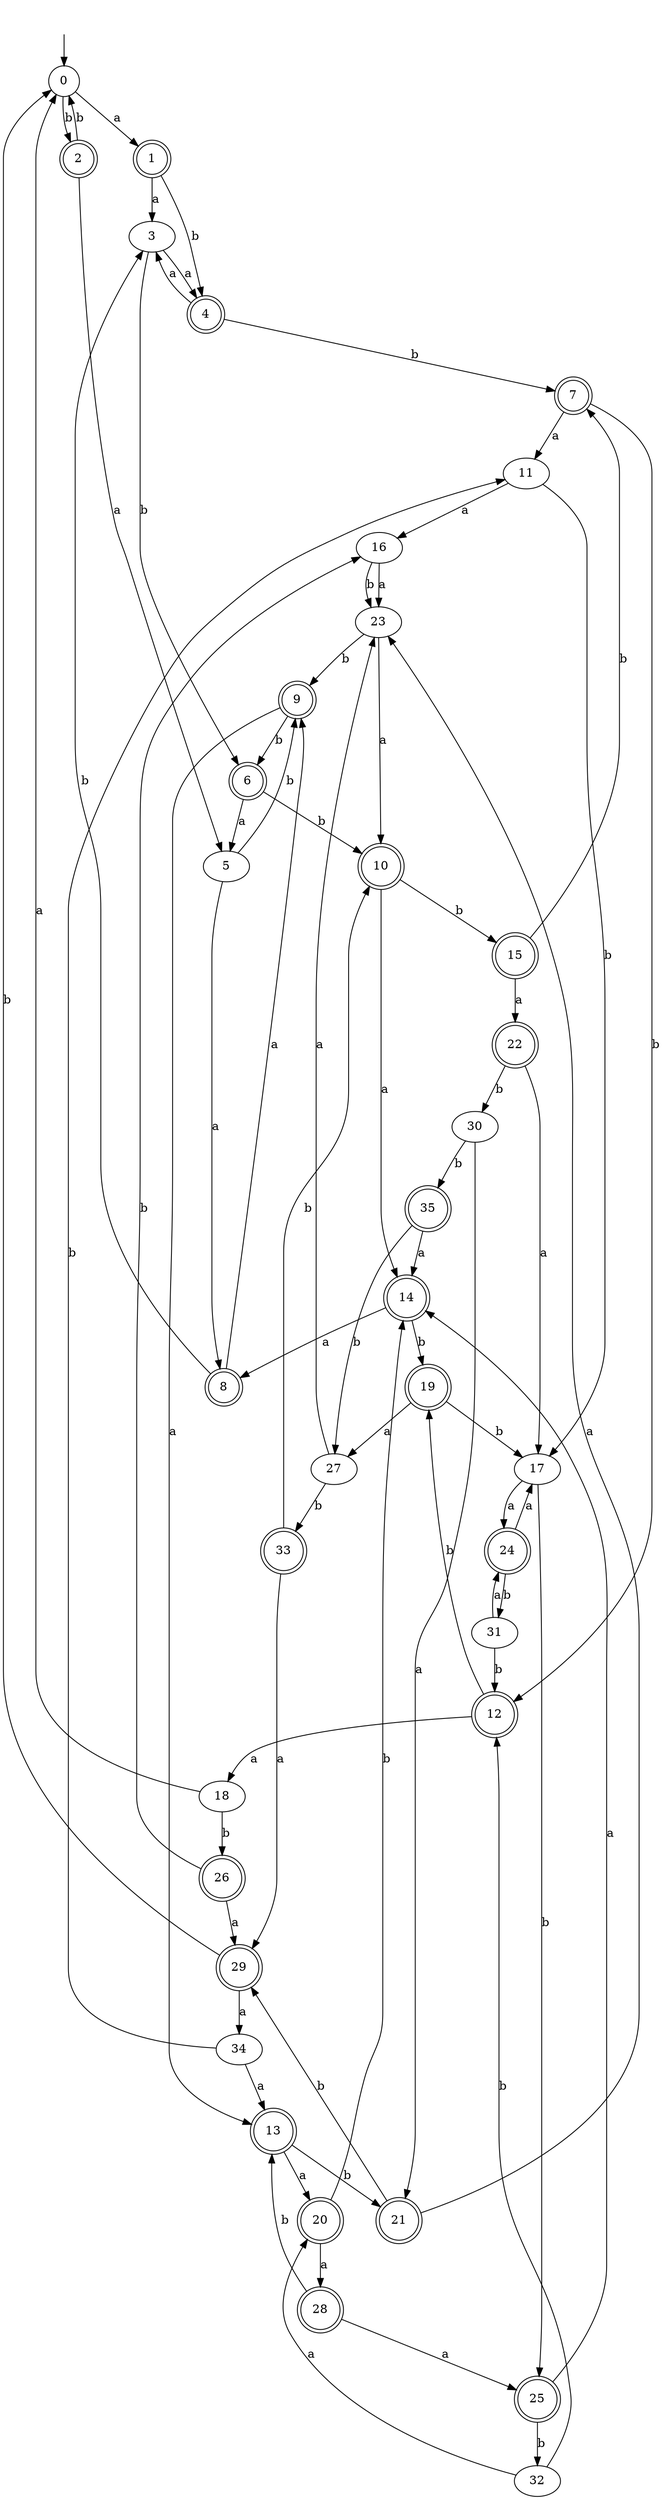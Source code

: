 digraph RandomDFA {
  __start0 [label="", shape=none];
  __start0 -> 0 [label=""];
  0 [shape=circle]
  0 -> 1 [label="a"]
  0 -> 2 [label="b"]
  1 [shape=doublecircle]
  1 -> 3 [label="a"]
  1 -> 4 [label="b"]
  2 [shape=doublecircle]
  2 -> 5 [label="a"]
  2 -> 0 [label="b"]
  3
  3 -> 4 [label="a"]
  3 -> 6 [label="b"]
  4 [shape=doublecircle]
  4 -> 3 [label="a"]
  4 -> 7 [label="b"]
  5
  5 -> 8 [label="a"]
  5 -> 9 [label="b"]
  6 [shape=doublecircle]
  6 -> 5 [label="a"]
  6 -> 10 [label="b"]
  7 [shape=doublecircle]
  7 -> 11 [label="a"]
  7 -> 12 [label="b"]
  8 [shape=doublecircle]
  8 -> 9 [label="a"]
  8 -> 3 [label="b"]
  9 [shape=doublecircle]
  9 -> 13 [label="a"]
  9 -> 6 [label="b"]
  10 [shape=doublecircle]
  10 -> 14 [label="a"]
  10 -> 15 [label="b"]
  11
  11 -> 16 [label="a"]
  11 -> 17 [label="b"]
  12 [shape=doublecircle]
  12 -> 18 [label="a"]
  12 -> 19 [label="b"]
  13 [shape=doublecircle]
  13 -> 20 [label="a"]
  13 -> 21 [label="b"]
  14 [shape=doublecircle]
  14 -> 8 [label="a"]
  14 -> 19 [label="b"]
  15 [shape=doublecircle]
  15 -> 22 [label="a"]
  15 -> 7 [label="b"]
  16
  16 -> 23 [label="a"]
  16 -> 23 [label="b"]
  17
  17 -> 24 [label="a"]
  17 -> 25 [label="b"]
  18
  18 -> 0 [label="a"]
  18 -> 26 [label="b"]
  19 [shape=doublecircle]
  19 -> 27 [label="a"]
  19 -> 17 [label="b"]
  20 [shape=doublecircle]
  20 -> 28 [label="a"]
  20 -> 14 [label="b"]
  21 [shape=doublecircle]
  21 -> 23 [label="a"]
  21 -> 29 [label="b"]
  22 [shape=doublecircle]
  22 -> 17 [label="a"]
  22 -> 30 [label="b"]
  23
  23 -> 10 [label="a"]
  23 -> 9 [label="b"]
  24 [shape=doublecircle]
  24 -> 17 [label="a"]
  24 -> 31 [label="b"]
  25 [shape=doublecircle]
  25 -> 14 [label="a"]
  25 -> 32 [label="b"]
  26 [shape=doublecircle]
  26 -> 29 [label="a"]
  26 -> 16 [label="b"]
  27
  27 -> 23 [label="a"]
  27 -> 33 [label="b"]
  28 [shape=doublecircle]
  28 -> 25 [label="a"]
  28 -> 13 [label="b"]
  29 [shape=doublecircle]
  29 -> 34 [label="a"]
  29 -> 0 [label="b"]
  30
  30 -> 21 [label="a"]
  30 -> 35 [label="b"]
  31
  31 -> 24 [label="a"]
  31 -> 12 [label="b"]
  32
  32 -> 20 [label="a"]
  32 -> 12 [label="b"]
  33 [shape=doublecircle]
  33 -> 29 [label="a"]
  33 -> 10 [label="b"]
  34
  34 -> 13 [label="a"]
  34 -> 11 [label="b"]
  35 [shape=doublecircle]
  35 -> 14 [label="a"]
  35 -> 27 [label="b"]
}
